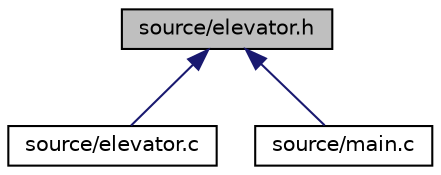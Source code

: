 digraph "source/elevator.h"
{
  edge [fontname="Helvetica",fontsize="10",labelfontname="Helvetica",labelfontsize="10"];
  node [fontname="Helvetica",fontsize="10",shape=record];
  Node5 [label="source/elevator.h",height=0.2,width=0.4,color="black", fillcolor="grey75", style="filled", fontcolor="black"];
  Node5 -> Node6 [dir="back",color="midnightblue",fontsize="10",style="solid",fontname="Helvetica"];
  Node6 [label="source/elevator.c",height=0.2,width=0.4,color="black", fillcolor="white", style="filled",URL="$elevator_8c.html",tooltip="Elevator module&#39;s implementation. "];
  Node5 -> Node7 [dir="back",color="midnightblue",fontsize="10",style="solid",fontname="Helvetica"];
  Node7 [label="source/main.c",height=0.2,width=0.4,color="black", fillcolor="white", style="filled",URL="$main_8c.html",tooltip="Main file of the elevator. FSM module implementation. "];
}
